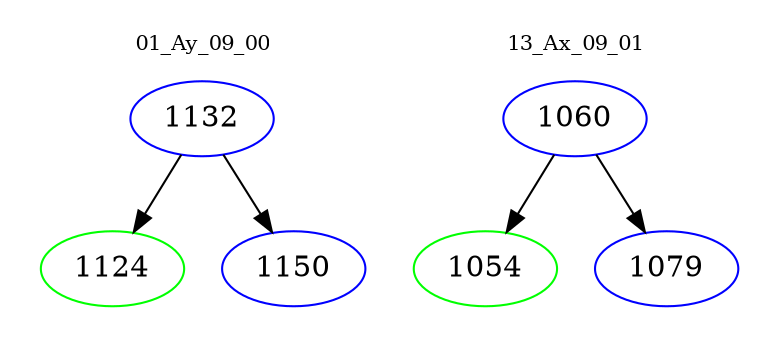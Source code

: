 digraph{
subgraph cluster_0 {
color = white
label = "01_Ay_09_00";
fontsize=10;
T0_1132 [label="1132", color="blue"]
T0_1132 -> T0_1124 [color="black"]
T0_1124 [label="1124", color="green"]
T0_1132 -> T0_1150 [color="black"]
T0_1150 [label="1150", color="blue"]
}
subgraph cluster_1 {
color = white
label = "13_Ax_09_01";
fontsize=10;
T1_1060 [label="1060", color="blue"]
T1_1060 -> T1_1054 [color="black"]
T1_1054 [label="1054", color="green"]
T1_1060 -> T1_1079 [color="black"]
T1_1079 [label="1079", color="blue"]
}
}
